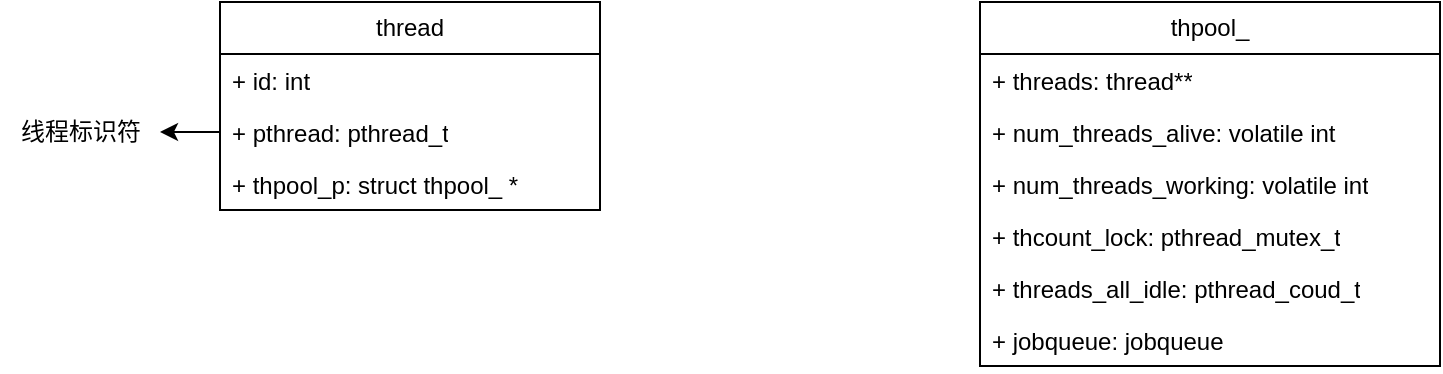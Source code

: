 <mxfile version="24.7.4">
  <diagram name="Page-1" id="uILpwOQPxmL2J0GjUycn">
    <mxGraphModel dx="625" dy="401" grid="1" gridSize="10" guides="1" tooltips="1" connect="1" arrows="1" fold="1" page="1" pageScale="1" pageWidth="850" pageHeight="1100" math="0" shadow="0">
      <root>
        <mxCell id="0" />
        <mxCell id="1" parent="0" />
        <mxCell id="4hO7WZ-UOF_GsLvntMms-3" value="thread" style="swimlane;fontStyle=0;childLayout=stackLayout;horizontal=1;startSize=26;fillColor=none;horizontalStack=0;resizeParent=1;resizeParentMax=0;resizeLast=0;collapsible=1;marginBottom=0;whiteSpace=wrap;html=1;" vertex="1" parent="1">
          <mxGeometry x="190" y="80" width="190" height="104" as="geometry" />
        </mxCell>
        <mxCell id="4hO7WZ-UOF_GsLvntMms-4" value="+ id: int" style="text;strokeColor=none;fillColor=none;align=left;verticalAlign=top;spacingLeft=4;spacingRight=4;overflow=hidden;rotatable=0;points=[[0,0.5],[1,0.5]];portConstraint=eastwest;whiteSpace=wrap;html=1;" vertex="1" parent="4hO7WZ-UOF_GsLvntMms-3">
          <mxGeometry y="26" width="190" height="26" as="geometry" />
        </mxCell>
        <mxCell id="4hO7WZ-UOF_GsLvntMms-7" style="edgeStyle=orthogonalEdgeStyle;rounded=0;orthogonalLoop=1;jettySize=auto;html=1;exitX=0;exitY=0.5;exitDx=0;exitDy=0;" edge="1" parent="4hO7WZ-UOF_GsLvntMms-3" source="4hO7WZ-UOF_GsLvntMms-5">
          <mxGeometry relative="1" as="geometry">
            <mxPoint x="-30" y="64.862" as="targetPoint" />
          </mxGeometry>
        </mxCell>
        <mxCell id="4hO7WZ-UOF_GsLvntMms-5" value="+ pthread: pthread_t" style="text;strokeColor=none;fillColor=none;align=left;verticalAlign=top;spacingLeft=4;spacingRight=4;overflow=hidden;rotatable=0;points=[[0,0.5],[1,0.5]];portConstraint=eastwest;whiteSpace=wrap;html=1;" vertex="1" parent="4hO7WZ-UOF_GsLvntMms-3">
          <mxGeometry y="52" width="190" height="26" as="geometry" />
        </mxCell>
        <mxCell id="4hO7WZ-UOF_GsLvntMms-6" value="+ thpool_p: struct thpool_ *" style="text;strokeColor=none;fillColor=none;align=left;verticalAlign=top;spacingLeft=4;spacingRight=4;overflow=hidden;rotatable=0;points=[[0,0.5],[1,0.5]];portConstraint=eastwest;whiteSpace=wrap;html=1;" vertex="1" parent="4hO7WZ-UOF_GsLvntMms-3">
          <mxGeometry y="78" width="190" height="26" as="geometry" />
        </mxCell>
        <mxCell id="4hO7WZ-UOF_GsLvntMms-8" value="线程标识符" style="text;html=1;align=center;verticalAlign=middle;resizable=0;points=[];autosize=1;strokeColor=none;fillColor=none;" vertex="1" parent="1">
          <mxGeometry x="80" y="130" width="80" height="30" as="geometry" />
        </mxCell>
        <mxCell id="4hO7WZ-UOF_GsLvntMms-10" value="thpool_" style="swimlane;fontStyle=0;childLayout=stackLayout;horizontal=1;startSize=26;fillColor=none;horizontalStack=0;resizeParent=1;resizeParentMax=0;resizeLast=0;collapsible=1;marginBottom=0;whiteSpace=wrap;html=1;" vertex="1" parent="1">
          <mxGeometry x="570" y="80" width="230" height="182" as="geometry">
            <mxRectangle x="570" y="80" width="80" height="30" as="alternateBounds" />
          </mxGeometry>
        </mxCell>
        <mxCell id="4hO7WZ-UOF_GsLvntMms-11" value="+ threads: thread**" style="text;strokeColor=none;fillColor=none;align=left;verticalAlign=top;spacingLeft=4;spacingRight=4;overflow=hidden;rotatable=0;points=[[0,0.5],[1,0.5]];portConstraint=eastwest;whiteSpace=wrap;html=1;" vertex="1" parent="4hO7WZ-UOF_GsLvntMms-10">
          <mxGeometry y="26" width="230" height="26" as="geometry" />
        </mxCell>
        <mxCell id="4hO7WZ-UOF_GsLvntMms-13" value="+ num_threads_alive: volatile int" style="text;strokeColor=none;fillColor=none;align=left;verticalAlign=top;spacingLeft=4;spacingRight=4;overflow=hidden;rotatable=0;points=[[0,0.5],[1,0.5]];portConstraint=eastwest;whiteSpace=wrap;html=1;" vertex="1" parent="4hO7WZ-UOF_GsLvntMms-10">
          <mxGeometry y="52" width="230" height="26" as="geometry" />
        </mxCell>
        <mxCell id="4hO7WZ-UOF_GsLvntMms-14" value="+ num_threads_working: volatile int" style="text;strokeColor=none;fillColor=none;align=left;verticalAlign=top;spacingLeft=4;spacingRight=4;overflow=hidden;rotatable=0;points=[[0,0.5],[1,0.5]];portConstraint=eastwest;whiteSpace=wrap;html=1;" vertex="1" parent="4hO7WZ-UOF_GsLvntMms-10">
          <mxGeometry y="78" width="230" height="26" as="geometry" />
        </mxCell>
        <mxCell id="4hO7WZ-UOF_GsLvntMms-19" value="&lt;div&gt;+ thcount_lock: pthread_mutex_t&lt;/div&gt;" style="text;strokeColor=none;fillColor=none;align=left;verticalAlign=top;spacingLeft=4;spacingRight=4;overflow=hidden;rotatable=0;points=[[0,0.5],[1,0.5]];portConstraint=eastwest;whiteSpace=wrap;html=1;" vertex="1" parent="4hO7WZ-UOF_GsLvntMms-10">
          <mxGeometry y="104" width="230" height="26" as="geometry" />
        </mxCell>
        <mxCell id="4hO7WZ-UOF_GsLvntMms-21" value="&lt;div&gt;+ threads_all_idle: pthread_coud_t&lt;/div&gt;" style="text;strokeColor=none;fillColor=none;align=left;verticalAlign=top;spacingLeft=4;spacingRight=4;overflow=hidden;rotatable=0;points=[[0,0.5],[1,0.5]];portConstraint=eastwest;whiteSpace=wrap;html=1;" vertex="1" parent="4hO7WZ-UOF_GsLvntMms-10">
          <mxGeometry y="130" width="230" height="26" as="geometry" />
        </mxCell>
        <mxCell id="4hO7WZ-UOF_GsLvntMms-22" value="&lt;div&gt;+ jobqueue: jobqueue&lt;br&gt;&lt;/div&gt;" style="text;strokeColor=none;fillColor=none;align=left;verticalAlign=top;spacingLeft=4;spacingRight=4;overflow=hidden;rotatable=0;points=[[0,0.5],[1,0.5]];portConstraint=eastwest;whiteSpace=wrap;html=1;" vertex="1" parent="4hO7WZ-UOF_GsLvntMms-10">
          <mxGeometry y="156" width="230" height="26" as="geometry" />
        </mxCell>
      </root>
    </mxGraphModel>
  </diagram>
</mxfile>
